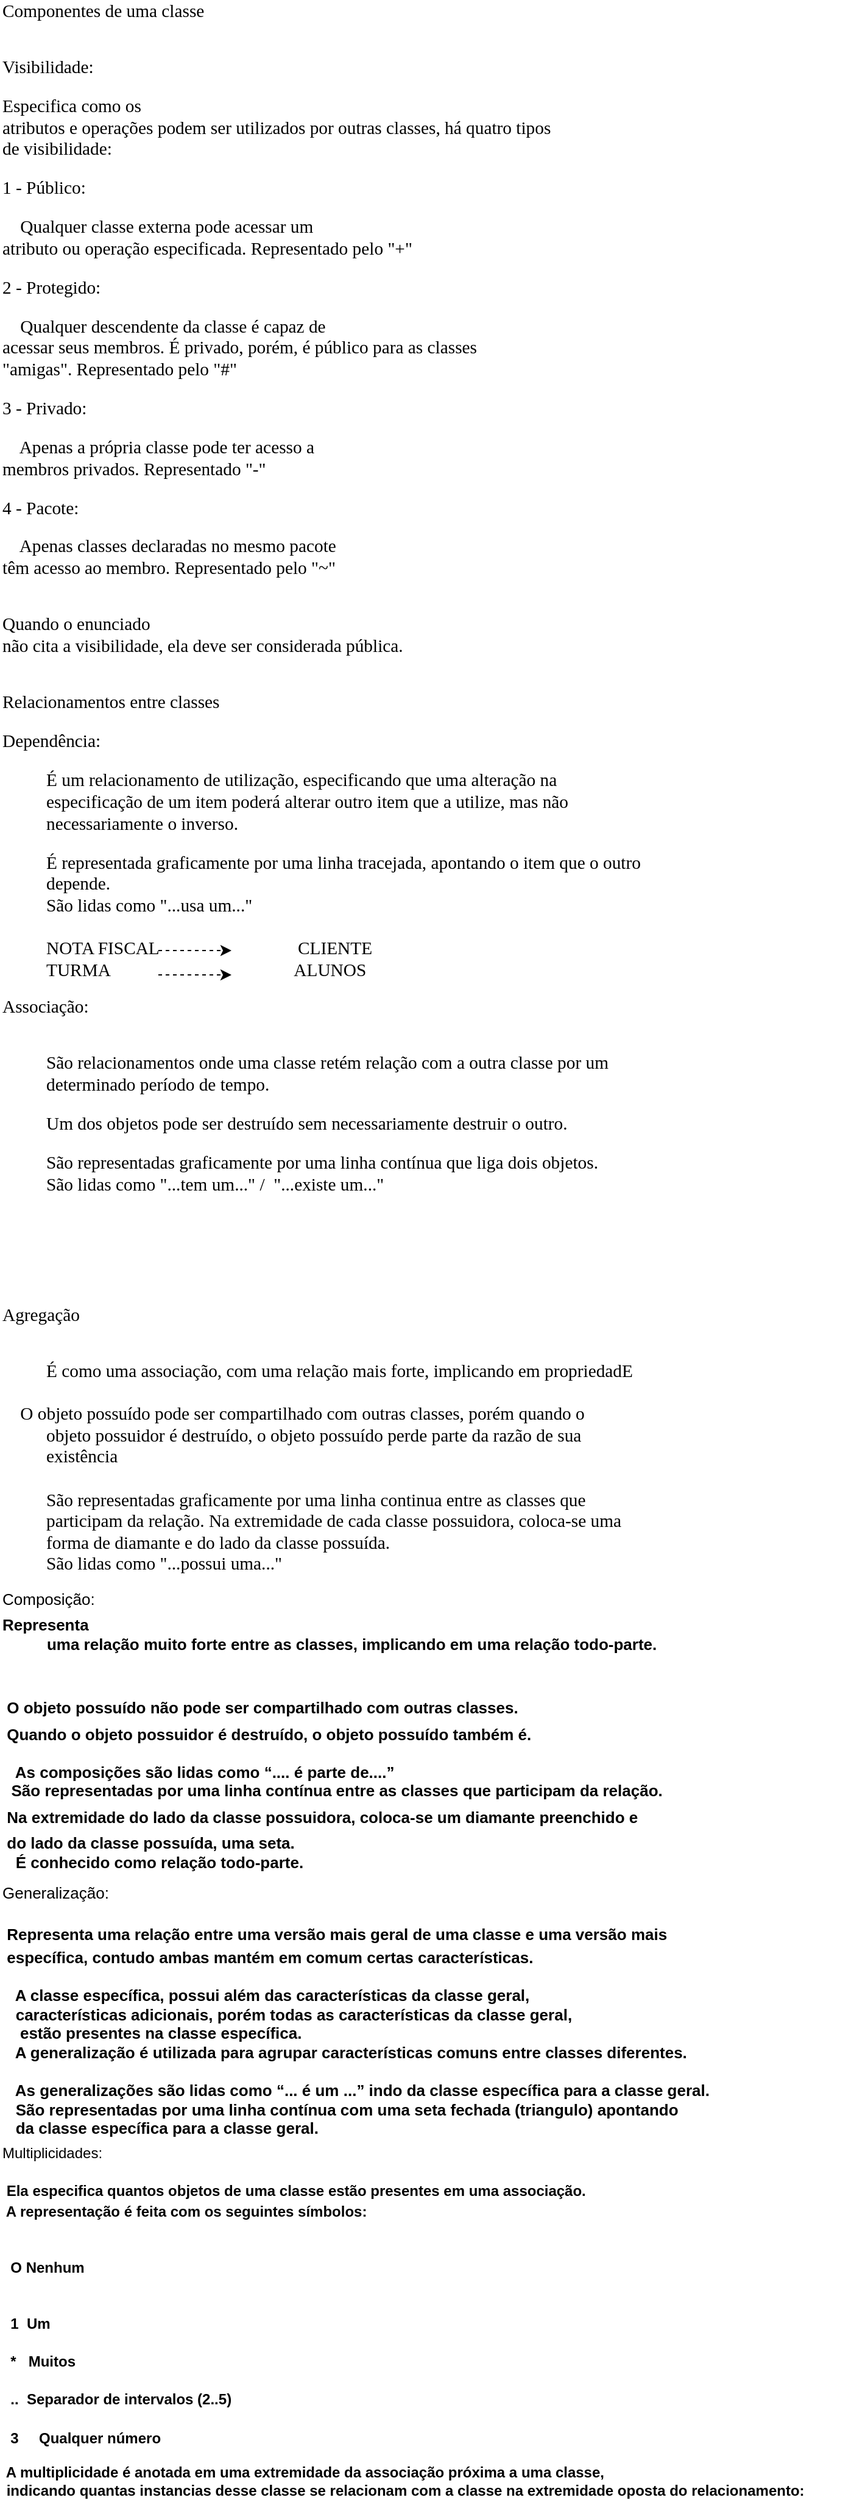 <mxfile version="17.2.4" type="github">
  <diagram id="x2OHzrO9V7N0m4RuFsu1" name="Página-1">
    <mxGraphModel dx="868" dy="2820" grid="1" gridSize="10" guides="1" tooltips="1" connect="1" arrows="1" fold="1" page="1" pageScale="1" pageWidth="827" pageHeight="1169" math="0" shadow="0">
      <root>
        <mxCell id="0" />
        <mxCell id="1" parent="0" />
        <mxCell id="jwSWIXeNUk4ajDS6AV_Z-2" value="&lt;p style=&quot;margin: 0in ; font-family: &amp;#34;calibri&amp;#34; ; font-size: 11.0pt&quot;&gt;Componentes de uma classe&lt;/p&gt;&lt;div&gt;&lt;br&gt;&lt;/div&gt;&lt;br&gt;&lt;p style=&quot;margin: 0in ; font-family: &amp;#34;calibri&amp;#34; ; font-size: 11.0pt&quot;&gt;Visibilidade:&lt;/p&gt;&lt;br&gt;&lt;p style=&quot;margin: 0in ; font-family: &amp;#34;calibri&amp;#34; ; font-size: 11.0pt&quot;&gt;Especifica como os&lt;br&gt;atributos e operações podem ser utilizados por outras classes, há quatro tipos&lt;br&gt;de visibilidade:&lt;/p&gt;&lt;br&gt;&lt;p style=&quot;margin: 0in ; font-family: &amp;#34;calibri&amp;#34; ; font-size: 11.0pt&quot;&gt;1 - Público:&lt;/p&gt;&lt;br&gt;&lt;p style=&quot;margin: 0in ; font-family: &amp;#34;calibri&amp;#34; ; font-size: 11.0pt&quot;&gt;&amp;nbsp;&amp;nbsp;&amp;nbsp; Qualquer classe externa pode acessar um&lt;br&gt;atributo ou operação especificada. Representado pelo &quot;+&quot;&lt;/p&gt;&lt;br&gt;&lt;p style=&quot;margin: 0in ; font-family: &amp;#34;calibri&amp;#34; ; font-size: 11.0pt&quot;&gt;2 - Protegido:&lt;/p&gt;&lt;br&gt;&lt;p style=&quot;margin: 0in ; font-family: &amp;#34;calibri&amp;#34; ; font-size: 11.0pt&quot;&gt;&amp;nbsp;&amp;nbsp;&amp;nbsp; Qualquer descendente da classe é capaz de&lt;br&gt;acessar seus membros. É privado, porém, é público para as classes&lt;br&gt;&quot;amigas&quot;. Representado pelo &quot;#&quot;&lt;/p&gt;&lt;br&gt;&lt;p style=&quot;margin: 0in ; font-family: &amp;#34;calibri&amp;#34; ; font-size: 11.0pt&quot;&gt;3 - Privado:&lt;/p&gt;&lt;br&gt;&lt;p style=&quot;margin: 0in ; font-family: &amp;#34;calibri&amp;#34; ; font-size: 11.0pt&quot;&gt;&amp;nbsp;&amp;nbsp;&amp;nbsp; Apenas a própria classe pode ter acesso a&lt;br&gt;membros privados. Representado &quot;-&quot;&lt;/p&gt;&lt;br&gt;&lt;p style=&quot;margin: 0in ; font-family: &amp;#34;calibri&amp;#34; ; font-size: 11.0pt&quot;&gt;4 - Pacote:&lt;/p&gt;&lt;br&gt;&lt;p style=&quot;margin: 0in ; font-family: &amp;#34;calibri&amp;#34; ; font-size: 11.0pt&quot;&gt;&amp;nbsp;&amp;nbsp;&amp;nbsp; Apenas classes declaradas no mesmo pacote&lt;br&gt;têm acesso ao membro. Representado pelo &quot;~&quot;&lt;/p&gt;&lt;br&gt;&lt;br&gt;&lt;p style=&quot;margin: 0in ; font-family: &amp;#34;calibri&amp;#34; ; font-size: 11.0pt&quot;&gt;Quando o enunciado&lt;br&gt;não cita a visibilidade, ela deve ser considerada pública.&lt;/p&gt;&lt;br&gt;&lt;br&gt;&lt;p style=&quot;margin: 0in ; font-family: &amp;#34;calibri&amp;#34; ; font-size: 11.0pt&quot;&gt;Relacionamentos entre classes&lt;/p&gt;&lt;br&gt;&lt;p style=&quot;margin: 0in ; font-family: &amp;#34;calibri&amp;#34; ; font-size: 11.0pt&quot;&gt;Dependência:&lt;/p&gt;&lt;br&gt;&lt;p style=&quot;margin: 0in ; margin-left: 0.375in ; font-family: &amp;#34;calibri&amp;#34; ; font-size: 11.0pt&quot;&gt;É um relacionamento de utilização, especificando que uma alteração na&lt;br&gt;especificação de um item poderá alterar outro item que a utilize, mas não&lt;br&gt;necessariamente o inverso.&lt;/p&gt;&lt;br&gt;&lt;p style=&quot;margin: 0in ; margin-left: 0.375in ; font-family: &amp;#34;calibri&amp;#34; ; font-size: 11.0pt&quot;&gt;É representada graficamente por uma linha tracejada, apontando o item que o outro&lt;br&gt;depende.&lt;/p&gt;&lt;p style=&quot;margin: 0in ; margin-left: 0.375in ; font-family: &amp;#34;calibri&amp;#34; ; font-size: 11.0pt&quot;&gt;São lidas como &quot;...usa um...&quot;&lt;/p&gt;&lt;p style=&quot;margin: 0in ; margin-left: 0.375in ; font-family: &amp;#34;calibri&amp;#34; ; font-size: 11.0pt&quot;&gt;&lt;br&gt;&lt;/p&gt;&lt;p style=&quot;margin: 0in ; margin-left: 0.375in ; font-family: &amp;#34;calibri&amp;#34; ; font-size: 11.0pt&quot;&gt;NOTA FISCAL&amp;nbsp; &amp;nbsp; &amp;nbsp; &amp;nbsp; &amp;nbsp; &amp;nbsp; &amp;nbsp; &amp;nbsp; &amp;nbsp; &amp;nbsp; &amp;nbsp; &amp;nbsp; &amp;nbsp; &amp;nbsp; &amp;nbsp; &amp;nbsp;CLIENTE&lt;/p&gt;&lt;p style=&quot;margin: 0in ; margin-left: 0.375in ; font-family: &amp;#34;calibri&amp;#34; ; font-size: 11.0pt&quot;&gt;TURMA&amp;nbsp; &amp;nbsp; &amp;nbsp; &amp;nbsp; &amp;nbsp; &amp;nbsp; &amp;nbsp; &amp;nbsp; &amp;nbsp; &amp;nbsp; &amp;nbsp; &amp;nbsp; &amp;nbsp; &amp;nbsp; &amp;nbsp; &amp;nbsp; &amp;nbsp; &amp;nbsp; &amp;nbsp; &amp;nbsp; &amp;nbsp;ALUNOS&lt;/p&gt;&lt;p style=&quot;margin: 0in ; margin-left: 0.375in ; font-family: &amp;#34;calibri&amp;#34; ; font-size: 11.0pt&quot;&gt;&lt;br&gt;&lt;/p&gt;&lt;p style=&quot;margin: 0in ; margin-left: 0.375in ; font-family: &amp;#34;calibri&amp;#34; ; font-size: 11.0pt&quot;&gt;&lt;br&gt;&lt;/p&gt;" style="text;html=1;align=left;verticalAlign=middle;resizable=0;points=[];autosize=1;strokeColor=none;fillColor=none;" parent="1" vertex="1">
          <mxGeometry x="10" y="-2240" width="550" height="720" as="geometry" />
        </mxCell>
        <mxCell id="jwSWIXeNUk4ajDS6AV_Z-4" value="" style="endArrow=classic;dashed=1;html=1;endFill=1;" parent="1" edge="1">
          <mxGeometry width="50" height="50" relative="1" as="geometry">
            <mxPoint x="140" y="-1520" as="sourcePoint" />
            <mxPoint x="200" y="-1520" as="targetPoint" />
          </mxGeometry>
        </mxCell>
        <mxCell id="jwSWIXeNUk4ajDS6AV_Z-5" value="" style="endArrow=classic;dashed=1;html=1;endFill=1;" parent="1" edge="1">
          <mxGeometry width="50" height="50" relative="1" as="geometry">
            <mxPoint x="140" y="-1500.0" as="sourcePoint" />
            <mxPoint x="200.0" y="-1500.0" as="targetPoint" />
          </mxGeometry>
        </mxCell>
        <mxCell id="jwSWIXeNUk4ajDS6AV_Z-6" value="&lt;p style=&quot;margin: 0in ; font-family: &amp;#34;calibri&amp;#34; ; font-size: 11.0pt&quot;&gt;Associação:&lt;/p&gt;&lt;br&gt;&lt;br&gt;&lt;p style=&quot;margin: 0in ; margin-left: 0.375in ; font-family: &amp;#34;calibri&amp;#34; ; font-size: 11.0pt&quot;&gt;São relacionamentos onde uma classe retém relação com a outra classe por um&lt;br&gt;determinado período de tempo.&lt;/p&gt;&lt;br&gt;&lt;p style=&quot;margin: 0in ; margin-left: 0.375in ; font-family: &amp;#34;calibri&amp;#34; ; font-size: 11.0pt&quot;&gt;Um dos objetos pode ser destruído sem necessariamente destruir o outro.&lt;/p&gt;&lt;br&gt;&lt;p style=&quot;margin: 0in ; margin-left: 0.375in ; font-family: &amp;#34;calibri&amp;#34; ; font-size: 11.0pt&quot;&gt;São representadas graficamente por uma linha contínua que liga dois objetos.&lt;/p&gt;&lt;p style=&quot;margin: 0in ; margin-left: 0.375in ; font-family: &amp;#34;calibri&amp;#34; ; font-size: 11.0pt&quot;&gt;São lidas como &quot;...tem um...&quot; /&amp;nbsp; &quot;...existe um...&quot;&lt;/p&gt;&lt;br&gt;&lt;br&gt;&lt;p style=&quot;margin: 0in ; margin-left: 0.375in ; font-family: &amp;#34;calibri&amp;#34; ; font-size: 11.0pt&quot;&gt;&amp;nbsp;&lt;/p&gt;&lt;br&gt;&lt;br&gt;&lt;div style=&quot;direction: ltr&quot;&gt;&lt;/div&gt;&lt;br&gt;&lt;p style=&quot;margin: 0in ; font-family: &amp;#34;calibri&amp;#34; ; font-size: 11.0pt&quot;&gt;Agregação&lt;/p&gt;&lt;br&gt;&lt;br&gt;&lt;p style=&quot;margin: 0in ; margin-left: 0.375in ; font-family: &amp;#34;calibri&amp;#34; ; font-size: 11.0pt&quot;&gt;É como uma associação, com uma relação mais forte, implicando em propriedadE&lt;/p&gt;&lt;p style=&quot;margin: 0in ; margin-left: 0.375in ; font-family: &amp;#34;calibri&amp;#34; ; font-size: 11.0pt&quot;&gt;&lt;br&gt;&lt;/p&gt;&lt;span style=&quot;font-family: &amp;#34;calibri&amp;#34; ; font-size: 11pt&quot;&gt;&lt;span style=&quot;white-space: pre&quot;&gt; &lt;/span&gt;&amp;nbsp; &amp;nbsp;O&amp;nbsp;&lt;/span&gt;&lt;span style=&quot;font-family: &amp;#34;calibri&amp;#34; ; font-size: 11pt&quot;&gt;objeto possuído pode ser compartilhado com outras classes, porém quando o&lt;/span&gt;&lt;span style=&quot;font-family: &amp;#34;calibri&amp;#34; ; font-size: 11pt&quot;&gt;&lt;br&gt;&lt;/span&gt;&lt;p style=&quot;margin: 0in ; margin-left: 0.375in ; font-family: &amp;#34;calibri&amp;#34; ; font-size: 11.0pt&quot;&gt;objeto possuidor é destruído, o objeto possuído perde parte da razão de sua&lt;br&gt;existência&lt;/p&gt;&lt;p style=&quot;margin: 0in ; margin-left: 0.375in ; font-family: &amp;#34;calibri&amp;#34; ; font-size: 11.0pt&quot;&gt;&lt;br&gt;&lt;/p&gt;&lt;p style=&quot;margin: 0in ; margin-left: 0.375in ; font-family: &amp;#34;calibri&amp;#34; ; font-size: 11.0pt&quot;&gt;São representadas graficamente por uma linha continua entre as classes que&lt;br&gt;participam da relação. Na extremidade de cada classe possuidora, coloca-se uma&lt;br&gt;forma de diamante e do lado da classe possuída.&lt;/p&gt;&lt;p style=&quot;margin: 0in ; margin-left: 0.375in ; font-family: &amp;#34;calibri&amp;#34; ; font-size: 11.0pt&quot;&gt;São lidas como &quot;...possui uma...&quot;&lt;/p&gt;" style="text;html=1;align=left;verticalAlign=middle;resizable=0;points=[];autosize=1;strokeColor=none;fillColor=none;" parent="1" vertex="1">
          <mxGeometry x="10" y="-1450" width="540" height="410" as="geometry" />
        </mxCell>
        <mxCell id="jwSWIXeNUk4ajDS6AV_Z-8" value="&lt;font style=&quot;font-size: 13px&quot;&gt;Composição:&lt;br&gt;&lt;/font&gt;&lt;p style=&quot;margin-top: 4.32pt ; margin-bottom: 0pt ; margin-left: 0.38in ; text-indent: -0.38in ; direction: ltr ; unicode-bidi: embed ; vertical-align: baseline ; font-size: 13px&quot;&gt;&lt;span style=&quot;font-family: &amp;#34;arial&amp;#34; ; font-weight: bold&quot;&gt;&lt;font style=&quot;font-size: 13px&quot;&gt;Representa&lt;br&gt;uma relação muito forte entre as classes, implicando em uma relação todo-parte.&lt;/font&gt;&lt;/span&gt;&lt;/p&gt;&lt;font style=&quot;font-size: 13px&quot;&gt;&lt;br&gt;&lt;br&gt;&lt;/font&gt;&lt;p style=&quot;margin-top: 4.32pt ; margin-bottom: 0pt ; margin-left: 0.38in ; text-indent: -0.38in ; direction: ltr ; unicode-bidi: embed ; vertical-align: baseline ; font-size: 13px&quot;&gt;&lt;span style=&quot;font-family: &amp;#34;arial&amp;#34; ; font-weight: bold&quot;&gt;&lt;font style=&quot;font-size: 13px&quot;&gt;&lt;span style=&quot;white-space: pre&quot;&gt; &lt;/span&gt;O objeto possuído não pode ser compartilhado com outras classes.&amp;nbsp;&lt;/font&gt;&lt;/span&gt;&lt;/p&gt;&lt;p style=&quot;margin-top: 4.32pt ; margin-bottom: 0pt ; margin-left: 0.38in ; text-indent: -0.38in ; direction: ltr ; unicode-bidi: embed ; vertical-align: baseline ; font-size: 13px&quot;&gt;&lt;span style=&quot;font-family: &amp;#34;arial&amp;#34; ; font-weight: bold&quot;&gt;&lt;font style=&quot;font-size: 13px&quot;&gt;&lt;span style=&quot;white-space: pre&quot;&gt; &lt;/span&gt;Quando o objeto possuidor é destruído, o objeto possuído também é.&lt;/font&gt;&lt;/span&gt;&lt;/p&gt;&lt;font style=&quot;font-size: 13px&quot;&gt;&lt;br&gt;&lt;span style=&quot;font-family: &amp;#34;arial&amp;#34; ; font-weight: bold ; text-indent: -0.38in ; white-space: pre&quot;&gt; &lt;/span&gt;&lt;span style=&quot;font-family: &amp;#34;arial&amp;#34; ; font-weight: bold ; text-indent: -0.38in&quot;&gt;&amp;nbsp; As composições são lidas como “.... é parte &lt;/span&gt;&lt;span style=&quot;font-family: &amp;#34;arial&amp;#34; ; font-weight: bold ; text-indent: -0.38in&quot;&gt;de....”&lt;/span&gt;&lt;br&gt;&lt;span style=&quot;font-family: &amp;#34;arial&amp;#34; ; font-weight: bold ; text-indent: -0.38in&quot;&gt;&lt;span style=&quot;white-space: pre&quot;&gt; &lt;/span&gt;&amp;nbsp;São representadas por uma linha contínua entre &lt;/span&gt;&lt;span style=&quot;font-family: &amp;#34;arial&amp;#34; ; font-weight: bold ; text-indent: -0.38in&quot;&gt;as classes que participam da relação.&amp;nbsp;&lt;/span&gt;&lt;br&gt;&lt;/font&gt;&lt;p style=&quot;margin-top: 4.32pt ; margin-bottom: 0pt ; margin-left: 0.38in ; text-indent: -0.38in ; direction: ltr ; unicode-bidi: embed ; vertical-align: baseline ; font-size: 13px&quot;&gt;&lt;span style=&quot;font-family: &amp;#34;arial&amp;#34; ; font-weight: bold&quot;&gt;&lt;font style=&quot;font-size: 13px&quot;&gt;&lt;span style=&quot;white-space: pre&quot;&gt; &lt;/span&gt;Na extremidade do lado da classe possuidora, coloca-se um diamante preenchido e&amp;nbsp;&lt;/font&gt;&lt;/span&gt;&lt;/p&gt;&lt;p style=&quot;margin-top: 4.32pt ; margin-bottom: 0pt ; margin-left: 0.38in ; text-indent: -0.38in ; direction: ltr ; unicode-bidi: embed ; vertical-align: baseline ; font-size: 13px&quot;&gt;&lt;span style=&quot;font-family: &amp;#34;arial&amp;#34; ; font-weight: bold&quot;&gt;&lt;font style=&quot;font-size: 13px&quot;&gt;&lt;span style=&quot;white-space: pre&quot;&gt; &lt;/span&gt;do lado da classe possuída, uma seta.&lt;/font&gt;&lt;/span&gt;&lt;/p&gt;&lt;font style=&quot;font-size: 13px&quot;&gt;&lt;span style=&quot;font-family: &amp;#34;arial&amp;#34; ; font-weight: bold ; text-indent: -0.38in&quot;&gt;&lt;span style=&quot;white-space: pre&quot;&gt; &lt;/span&gt;&amp;nbsp; É conhecido como relação todo-parte.&lt;/span&gt;&lt;br&gt;&lt;/font&gt;" style="text;html=1;align=left;verticalAlign=middle;resizable=0;points=[];autosize=1;strokeColor=none;fillColor=none;" parent="1" vertex="1">
          <mxGeometry x="10" y="-990" width="590" height="220" as="geometry" />
        </mxCell>
        <mxCell id="jwSWIXeNUk4ajDS6AV_Z-9" value="&lt;font style=&quot;font-size: 13px&quot;&gt;Generalização:&lt;br&gt;&lt;br&gt;&lt;/font&gt;&lt;p style=&quot;margin-top: 2.4pt ; margin-bottom: 0pt ; margin-left: 0.38in ; text-indent: -0.38in ; direction: ltr ; unicode-bidi: embed ; vertical-align: baseline&quot;&gt;&lt;span style=&quot;font-family: &amp;#34;arial&amp;#34; ; font-weight: bold&quot;&gt;&lt;font style=&quot;font-size: 13px&quot;&gt;&lt;span style=&quot;white-space: pre&quot;&gt; &lt;/span&gt;Representa uma relação entre uma versão mais geral de uma classe e uma versão mais&lt;/font&gt;&lt;/span&gt;&lt;/p&gt;&lt;p style=&quot;margin-top: 2.4pt ; margin-bottom: 0pt ; margin-left: 0.38in ; text-indent: -0.38in ; direction: ltr ; unicode-bidi: embed ; vertical-align: baseline&quot;&gt;&lt;span style=&quot;font-family: &amp;#34;arial&amp;#34; ; font-weight: bold&quot;&gt;&lt;font style=&quot;font-size: 13px&quot;&gt;&lt;span style=&quot;white-space: pre&quot;&gt; &lt;/span&gt;específica, contudo ambas mantém em comum certas características.&lt;/font&gt;&lt;/span&gt;&lt;/p&gt;&lt;font style=&quot;font-size: 13px&quot;&gt;&lt;br&gt;&lt;/font&gt;&lt;font style=&quot;font-size: 13px&quot;&gt;&lt;span style=&quot;font-family: &amp;#34;arial&amp;#34; ; font-weight: bold ; text-indent: -0.38in&quot;&gt;&lt;span style=&quot;white-space: pre&quot;&gt; &lt;/span&gt;&amp;nbsp; A classe específica, possui além das&amp;nbsp;&lt;/span&gt;&lt;span style=&quot;font-family: &amp;#34;arial&amp;#34; ; font-weight: bold ; text-indent: -0.38in&quot;&gt;características da classe geral, &lt;br&gt;&lt;span style=&quot;white-space: pre&quot;&gt; &lt;/span&gt;&amp;nbsp; características adicionais, porém todas as&amp;nbsp;&lt;/span&gt;&lt;span style=&quot;font-family: &amp;#34;arial&amp;#34; ; font-weight: bold ; text-indent: -0.38in&quot;&gt;características da classe geral, &lt;br&gt;&lt;span style=&quot;white-space: pre&quot;&gt; &lt;/span&gt;&amp;nbsp; &amp;nbsp;estão presentes na classe específica.&lt;/span&gt;&lt;span style=&quot;font-family: &amp;#34;arial&amp;#34; ; font-weight: bold ; text-indent: -0.38in&quot;&gt;&lt;br&gt;&lt;/span&gt;&lt;/font&gt;&lt;font style=&quot;font-size: 13px&quot;&gt;&lt;span style=&quot;font-family: &amp;#34;arial&amp;#34; ; font-weight: bold ; text-indent: -0.38in&quot;&gt;&lt;span style=&quot;white-space: pre&quot;&gt; &lt;/span&gt;&amp;nbsp; A generalização é utilizada para agrupar&amp;nbsp;&lt;/span&gt;&lt;span style=&quot;font-family: &amp;#34;arial&amp;#34; ; font-weight: bold ; text-indent: -0.38in&quot;&gt;características comuns entre classes diferentes.&lt;/span&gt;&lt;span style=&quot;font-family: &amp;#34;arial&amp;#34; ; font-weight: bold ; text-indent: -0.38in&quot;&gt;&lt;br&gt;&lt;/span&gt;&lt;/font&gt;&lt;font style=&quot;font-size: 13px&quot;&gt;&lt;br&gt;&lt;/font&gt;&lt;font style=&quot;font-size: 13px&quot;&gt;&lt;span style=&quot;font-family: &amp;#34;arial&amp;#34; ; font-weight: bold ; text-indent: -0.38in&quot;&gt;&lt;span style=&quot;white-space: pre&quot;&gt; &lt;/span&gt;&amp;nbsp; As generalizações são lidas como “... é um&amp;nbsp;&lt;/span&gt;&lt;span style=&quot;font-family: &amp;#34;arial&amp;#34; ; font-weight: bold ; text-indent: -0.38in&quot;&gt;...” indo da classe específica para a classe geral.&lt;/span&gt;&lt;span style=&quot;font-family: &amp;#34;arial&amp;#34; ; font-weight: bold ; text-indent: -0.38in&quot;&gt;&lt;br&gt;&lt;/span&gt;&lt;/font&gt;&lt;font style=&quot;font-size: 13px&quot;&gt;&lt;span style=&quot;font-family: &amp;#34;arial&amp;#34; ; font-weight: bold ; text-indent: -0.38in&quot;&gt;&lt;span style=&quot;white-space: pre&quot;&gt; &lt;/span&gt;&amp;nbsp; São representadas por uma linha contínua com&amp;nbsp;&lt;/span&gt;&lt;span style=&quot;font-family: &amp;#34;arial&amp;#34; ; font-weight: bold ; text-indent: -0.38in&quot;&gt;uma seta fechada (triangulo) apontando &lt;br&gt;&lt;span style=&quot;white-space: pre&quot;&gt; &lt;/span&gt;&amp;nbsp; da classe específica para a classe&amp;nbsp;&lt;/span&gt;&lt;span style=&quot;font-family: &amp;#34;arial&amp;#34; ; font-weight: bold ; text-indent: -0.38in&quot;&gt;geral.&lt;/span&gt;&lt;span style=&quot;font-family: &amp;#34;arial&amp;#34; ; font-weight: bold ; text-indent: -0.38in&quot;&gt;&lt;br&gt;&lt;/span&gt;&lt;/font&gt;" style="text;html=1;align=left;verticalAlign=middle;resizable=0;points=[];autosize=1;strokeColor=none;fillColor=none;fontSize=13;fontColor=#000000;" parent="1" vertex="1">
          <mxGeometry x="10" y="-760" width="620" height="220" as="geometry" />
        </mxCell>
        <mxCell id="8xzBN5mArcMBEcv3s7-P-1" value="&lt;font style=&quot;font-size: 12px&quot;&gt;Multiplicidades:&lt;br&gt;&lt;br&gt;&lt;/font&gt;&lt;p style=&quot;margin-top: 1.92pt ; margin-bottom: 0pt ; margin-left: 0.38in ; text-indent: -0.38in ; direction: ltr ; unicode-bidi: embed ; vertical-align: baseline&quot;&gt;&lt;span style=&quot;font-family: &amp;#34;arial&amp;#34; ; font-weight: bold&quot;&gt;&lt;font style=&quot;font-size: 12px&quot;&gt;&lt;span style=&quot;white-space: pre&quot;&gt;	&lt;/span&gt;Ela especifica quantos objetos de uma classe estão presentes em uma associação.&amp;nbsp;&lt;/font&gt;&lt;/span&gt;&lt;/p&gt;&lt;p style=&quot;margin-top: 1.92pt ; margin-bottom: 0pt ; margin-left: 0.38in ; text-indent: -0.38in ; direction: ltr ; unicode-bidi: embed ; vertical-align: baseline&quot;&gt;&lt;span style=&quot;font-family: &amp;#34;arial&amp;#34; ; font-weight: bold&quot;&gt;&lt;font style=&quot;font-size: 12px&quot;&gt;&lt;span style=&quot;white-space: pre&quot;&gt;	&lt;/span&gt;A representação é feita com os seguintes símbolos:&lt;/font&gt;&lt;/span&gt;&lt;/p&gt;&lt;font style=&quot;font-size: 12px&quot;&gt;&lt;br&gt;&lt;br&gt;&lt;/font&gt;&lt;p style=&quot;margin-top: 1.92pt ; margin-bottom: 0pt ; margin-left: 0.38in ; text-indent: -0.38in ; direction: ltr ; unicode-bidi: embed ; vertical-align: baseline&quot;&gt;&lt;span style=&quot;font-family: &amp;#34;arial&amp;#34; ; font-weight: bold&quot;&gt;&lt;font style=&quot;font-size: 12px&quot;&gt;&amp;nbsp; O&amp;nbsp;Nenhum&lt;/font&gt;&lt;/span&gt;&lt;/p&gt;&lt;font style=&quot;font-size: 12px&quot;&gt;&lt;br&gt;&lt;br&gt;&lt;/font&gt;&lt;p style=&quot;margin-top: 1.92pt ; margin-bottom: 0pt ; margin-left: 0.38in ; text-indent: -0.38in ; direction: ltr ; unicode-bidi: embed ; vertical-align: baseline&quot;&gt;&lt;span style=&quot;font-family: &amp;#34;arial&amp;#34; ; font-weight: bold&quot;&gt;&lt;font style=&quot;font-size: 12px&quot;&gt;&amp;nbsp; 1&amp;nbsp; Um&lt;/font&gt;&lt;/span&gt;&lt;/p&gt;&lt;font style=&quot;font-size: 12px&quot;&gt;&lt;br&gt;&lt;/font&gt;&lt;p style=&quot;margin-top: 1.92pt ; margin-bottom: 0pt ; margin-left: 0.38in ; text-indent: -0.38in ; direction: ltr ; unicode-bidi: embed ; vertical-align: baseline&quot;&gt;&lt;span style=&quot;font-family: &amp;#34;arial&amp;#34; ; font-weight: bold&quot;&gt;&lt;font style=&quot;font-size: 12px&quot;&gt;&amp;nbsp; * &amp;nbsp; Muitos&lt;/font&gt;&lt;/span&gt;&lt;/p&gt;&lt;font style=&quot;font-size: 12px&quot;&gt;&lt;br&gt;&lt;/font&gt;&lt;p style=&quot;margin-top: 1.92pt ; margin-bottom: 0pt ; margin-left: 0.38in ; text-indent: -0.38in ; direction: ltr ; unicode-bidi: embed ; vertical-align: baseline&quot;&gt;&lt;span style=&quot;font-family: &amp;#34;arial&amp;#34; ; font-weight: bold&quot;&gt;&lt;font style=&quot;font-size: 12px&quot;&gt;&amp;nbsp; ..&amp;nbsp; Separador de intervalos (2..5) &lt;/font&gt;&lt;/span&gt;&lt;/p&gt;&lt;font style=&quot;font-size: 12px&quot;&gt;&lt;br&gt;&lt;/font&gt;&lt;p style=&quot;margin-top: 1.92pt ; margin-bottom: 0pt ; margin-left: 0.38in ; text-indent: -0.38in ; direction: ltr ; unicode-bidi: embed ; vertical-align: baseline&quot;&gt;&lt;span style=&quot;font-family: &amp;#34;arial&amp;#34; ; font-weight: bold&quot;&gt;&lt;font style=&quot;font-size: 12px&quot;&gt;&amp;nbsp; 3&amp;nbsp;&amp;nbsp;&amp;nbsp;&amp;nbsp;&amp;nbsp;Qualquer número&lt;/font&gt;&lt;/span&gt;&lt;/p&gt;&lt;font style=&quot;font-size: 12px&quot;&gt;&lt;br&gt;&lt;span style=&quot;text-indent: -0.38in ; font-weight: bold ; font-family: &amp;#34;arial&amp;#34;&quot;&gt;&lt;span style=&quot;white-space: pre&quot;&gt;	&lt;/span&gt;A multiplicidade é anotada em uma extremidade&amp;nbsp;&lt;/span&gt;&lt;span style=&quot;font-family: &amp;#34;arial&amp;#34; ; font-weight: bold ; text-indent: -0.38in&quot;&gt;da associação próxima a uma classe, &lt;br&gt;&lt;span style=&quot;white-space: pre&quot;&gt;	&lt;/span&gt;indicando quantas instancias desse classe&amp;nbsp;&lt;/span&gt;&lt;span style=&quot;font-family: &amp;#34;arial&amp;#34; ; font-weight: bold ; text-indent: -0.38in&quot;&gt;se relacionam com a classe na extremidade oposta do relacionamento:&lt;/span&gt;&lt;/font&gt;&lt;span style=&quot;font-family: &amp;#34;arial&amp;#34; ; font-size: 8pt ; font-weight: bold ; text-indent: -0.38in&quot;&gt;&lt;br&gt;&lt;/span&gt;" style="text;html=1;align=left;verticalAlign=middle;resizable=0;points=[];autosize=1;strokeColor=none;fillColor=none;" vertex="1" parent="1">
          <mxGeometry x="10" y="-540" width="700" height="290" as="geometry" />
        </mxCell>
      </root>
    </mxGraphModel>
  </diagram>
</mxfile>
